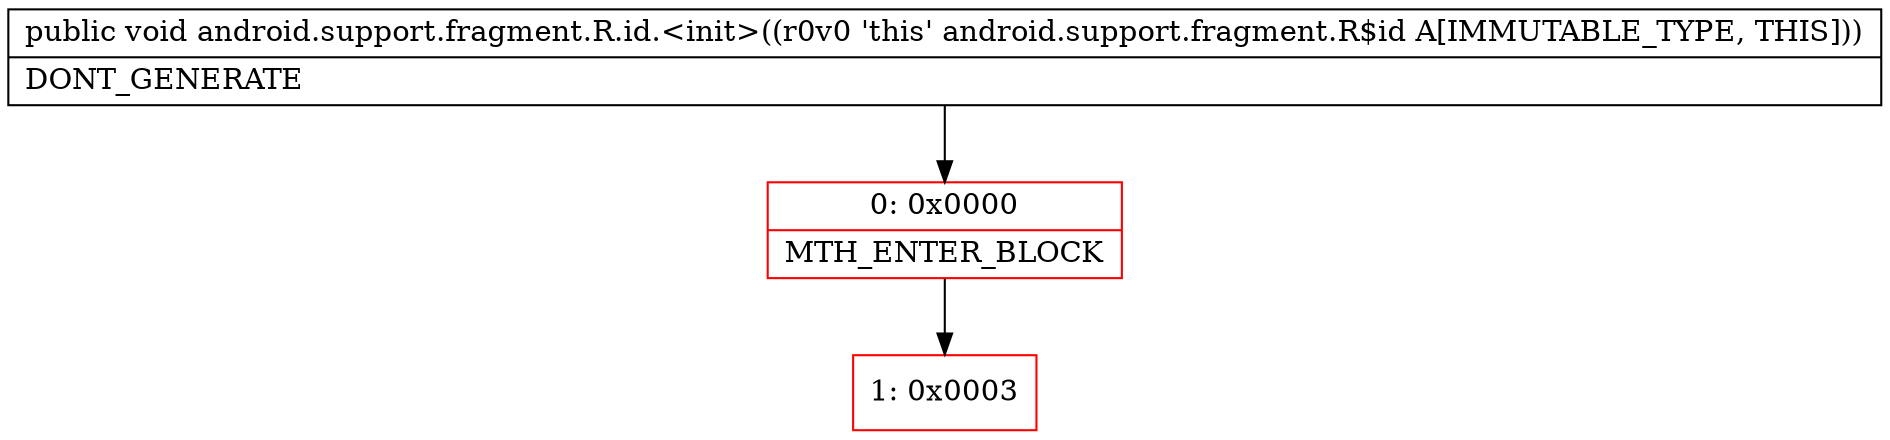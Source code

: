 digraph "CFG forandroid.support.fragment.R.id.\<init\>()V" {
subgraph cluster_Region_500046881 {
label = "R(0)";
node [shape=record,color=blue];
}
Node_0 [shape=record,color=red,label="{0\:\ 0x0000|MTH_ENTER_BLOCK\l}"];
Node_1 [shape=record,color=red,label="{1\:\ 0x0003}"];
MethodNode[shape=record,label="{public void android.support.fragment.R.id.\<init\>((r0v0 'this' android.support.fragment.R$id A[IMMUTABLE_TYPE, THIS]))  | DONT_GENERATE\l}"];
MethodNode -> Node_0;
Node_0 -> Node_1;
}


